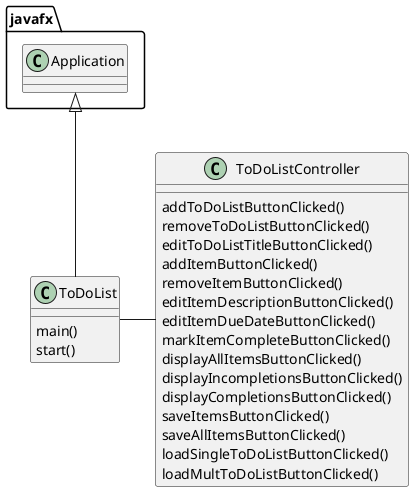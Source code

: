 @startuml
'https://plantuml.com/class-diagram

class ToDoList {
    main()
    start()
}
class ToDoListController {
    addToDoListButtonClicked()
    removeToDoListButtonClicked()
    editToDoListTitleButtonClicked()
    addItemButtonClicked()
    removeItemButtonClicked()
    editItemDescriptionButtonClicked()
    editItemDueDateButtonClicked()
    markItemCompleteButtonClicked()
    displayAllItemsButtonClicked()
    displayIncompletionsButtonClicked()
    displayCompletionsButtonClicked()
    saveItemsButtonClicked()
    saveAllItemsButtonClicked()
    loadSingleToDoListButtonClicked()
    loadMultToDoListButtonClicked()
}

javafx.Application <|-- ToDoList

ToDoList - ToDoListController

@enduml